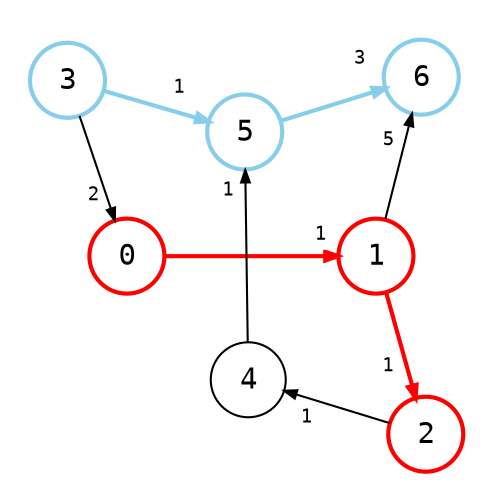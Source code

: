digraph {
    node [shape=circle, fontname="monospace", style=bold; fixedsize=true, width="0.5"];
    edge [arrowsize=0.6, fontname="monospace", fontsize=9];
    layout=neato;
    scale=1.2;
    maxiter=100000;
    mode="sgd";
    normalize=true;
    pad=0.2;

    0, 1, 2 [color=red];
    3, 5, 6 [color=skyblue];
    4 [color="#bbb", fontcolor="#bbb", style=normal];

    0 [
        label=<
            <table border="0">
                <tr>
                    <td>0</td>
                </tr>
            </table>
        >;
        color=red;
        style=bold
    ];

    1 [
        label=<
            <table border="0">
                <tr>
                    <td>1</td>
                </tr>
            </table>
        >;
        color=red;
        style=bold
    ];

    2 [
        label=<
            <table border="0">
                <tr>
                    <td>2</td>
                </tr>
            </table>
        >;
    ];

    3 [
        label=<
            <table border="0">
                <tr>
                    <td>3</td>
                </tr>
            </table>
        >;
    ];

    4 [
        label=<
            <table border="0">
                <tr>
                    <td>4</td>
                </tr>
            </table>
        >;
    ];

    5 [
        label=<
            <table border="0">
                <tr>
                    <td>5</td>
                </tr>
            </table>
        >;
    ];

    6 [
        label=<
            <table border="0">
                <tr>
                    <td>6</td>
                </tr>
            </table>
        >;
    ];

    0 -> 1 [
        color=red,
        style=bold,
        headlabel=<
            <table border="0" cellpadding="2" cellspacing="3">
                <tr>
                    <td bgcolor="#ffffffcc">1</td>
                </tr>
            </table>
        >,
    ];

    1 -> 2 [
        style=bold, 
        color=red, 
        headlabel=<
            <table border="0" cellpadding="2" cellspacing="8">
                <tr>
                    <td bgcolor="#ffffffcc">1</td>
                </tr>
            </table>
        >,
    ];

    1 -> 6 [
        color="#bbb",
        fontcolor="#bbb",
        headlabel=<
            <table border="0" cellpadding="0" cellspacing="8">
                <tr>
                    <td bgcolor="#ffffffcc">5</td>
                </tr>
            </table>
        >,
    ];

    2 -> 4 [
        color="#bbb",
        fontcolor="#bbb",
        headlabel=<
            <table border="0" cellpadding="1" cellspacing="7">
                <tr>
                    <td bgcolor="#ffffffcc">1</td>
                </tr>
            </table>
        >,
    ];

    3 -> 0 [
        color="#bbb",
        fontcolor="#bbb",
        headlabel=<
            <table border="0" cellpadding="0" cellspacing="7">
                <tr>
                    <td bgcolor="#ffffffcc">2</td>
                </tr>
            </table>
        >,
    ];

    4 -> 5 [
        color="#bbb",
        fontcolor="#bbb",
        headlabel=<
            <table border="0" cellpadding="2" cellspacing="3">
                <tr>
                    <td bgcolor="#ffffffcc">1</td>
                </tr>
            </table>
        >,
    ];

    3 -> 5 [
        style=bold, 
        color=skyblue, 
        headlabel=<
            <table border="0" cellpadding="2" cellspacing="9">
                <tr>
                    <td bgcolor="#ffffffcc">1</td>
                </tr>
            </table>
        >,
    ];

    5 -> 6 [
        style=bold, 
        color=skyblue, 
        headlabel=<
            <table border="0" cellpadding="1" cellspacing="8">
                <tr>
                    <td bgcolor="#ffffffcc">3</td>
                </tr>
            </table>
        >,
    ];
}